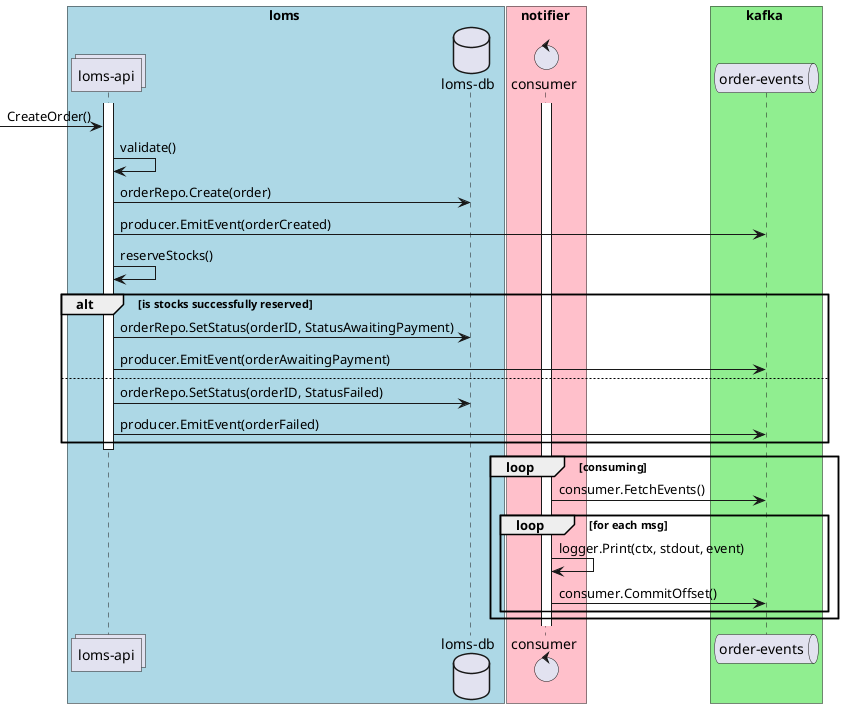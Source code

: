 @startuml
box loms #LightBlue
  collections "loms-api" as lapi
  database "loms-db" as ldb
endbox

box notifier #Pink
  control consumer as c
endbox

box kafka #LightGreen
  queue "order-events" as que
endbox

activate c
activate lapi
-> lapi : CreateOrder()
lapi -> lapi : validate()
lapi -> ldb : orderRepo.Create(order)
lapi -> que : producer.EmitEvent(orderCreated)
lapi -> lapi : reserveStocks()
alt is stocks successfully reserved
  lapi -> ldb : orderRepo.SetStatus(orderID, StatusAwaitingPayment)
  lapi -> que : producer.EmitEvent(orderAwaitingPayment)
else
  lapi -> ldb : orderRepo.SetStatus(orderID, StatusFailed)
  lapi -> que : producer.EmitEvent(orderFailed)
end
deactivate lapi

loop consuming
c -> que : consumer.FetchEvents()
loop for each msg
  c -> c : logger.Print(ctx, stdout, event)
  c -> que : consumer.CommitOffset()
end
end
@enduml

